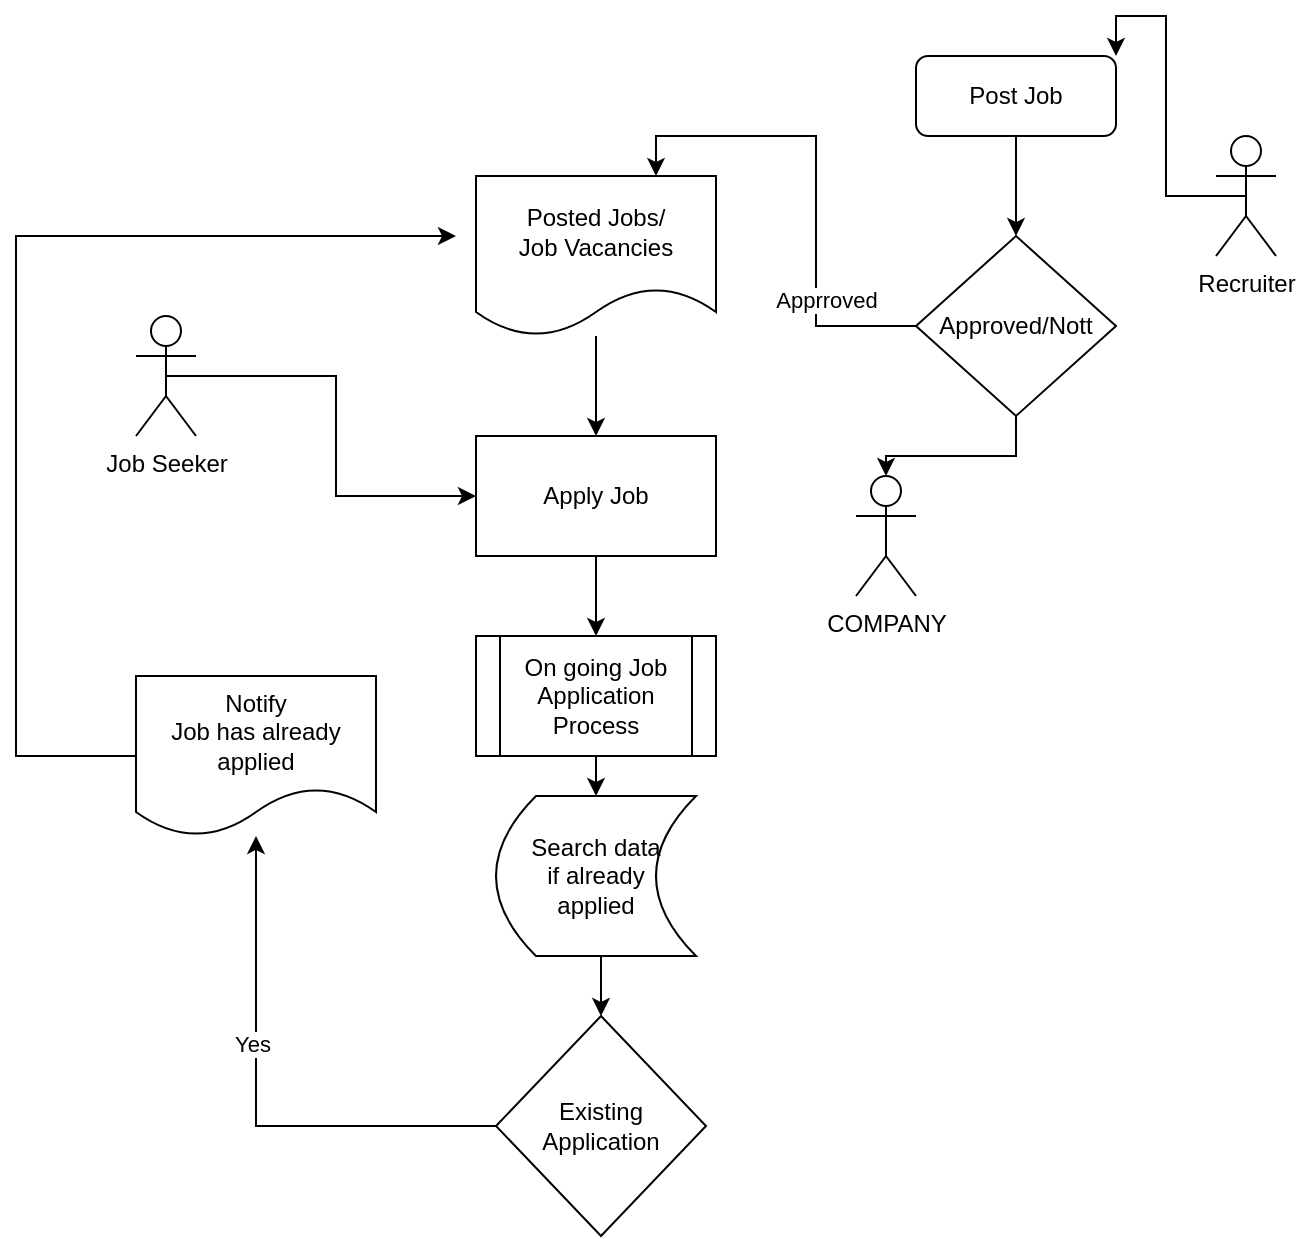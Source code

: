 <mxfile version="20.0.1" type="github">
  <diagram id="wbalTtKaecm9-t2Rqd4S" name="Page-1">
    <mxGraphModel dx="1157" dy="643" grid="1" gridSize="10" guides="1" tooltips="1" connect="1" arrows="1" fold="1" page="1" pageScale="1" pageWidth="850" pageHeight="1100" math="0" shadow="0">
      <root>
        <mxCell id="0" />
        <mxCell id="1" parent="0" />
        <mxCell id="kv7pUbfJyixGY9zZDfro-27" value="" style="edgeStyle=orthogonalEdgeStyle;rounded=0;orthogonalLoop=1;jettySize=auto;html=1;" edge="1" parent="1" source="kv7pUbfJyixGY9zZDfro-1" target="kv7pUbfJyixGY9zZDfro-24">
          <mxGeometry relative="1" as="geometry" />
        </mxCell>
        <mxCell id="kv7pUbfJyixGY9zZDfro-1" value="Apply Job" style="rounded=0;whiteSpace=wrap;html=1;" vertex="1" parent="1">
          <mxGeometry x="320" y="480" width="120" height="60" as="geometry" />
        </mxCell>
        <mxCell id="kv7pUbfJyixGY9zZDfro-17" value="" style="edgeStyle=orthogonalEdgeStyle;rounded=0;orthogonalLoop=1;jettySize=auto;html=1;" edge="1" parent="1" source="kv7pUbfJyixGY9zZDfro-3" target="kv7pUbfJyixGY9zZDfro-15">
          <mxGeometry relative="1" as="geometry" />
        </mxCell>
        <mxCell id="kv7pUbfJyixGY9zZDfro-3" value="Post Job" style="rounded=1;whiteSpace=wrap;html=1;" vertex="1" parent="1">
          <mxGeometry x="540" y="290" width="100" height="40" as="geometry" />
        </mxCell>
        <mxCell id="kv7pUbfJyixGY9zZDfro-10" style="edgeStyle=orthogonalEdgeStyle;rounded=0;orthogonalLoop=1;jettySize=auto;html=1;exitX=0.5;exitY=0.5;exitDx=0;exitDy=0;exitPerimeter=0;" edge="1" parent="1" source="kv7pUbfJyixGY9zZDfro-5" target="kv7pUbfJyixGY9zZDfro-1">
          <mxGeometry relative="1" as="geometry">
            <mxPoint x="255" y="530" as="targetPoint" />
          </mxGeometry>
        </mxCell>
        <mxCell id="kv7pUbfJyixGY9zZDfro-5" value="Job Seeker" style="shape=umlActor;verticalLabelPosition=bottom;verticalAlign=top;html=1;outlineConnect=0;" vertex="1" parent="1">
          <mxGeometry x="150" y="420" width="30" height="60" as="geometry" />
        </mxCell>
        <mxCell id="kv7pUbfJyixGY9zZDfro-12" value="" style="edgeStyle=orthogonalEdgeStyle;rounded=0;orthogonalLoop=1;jettySize=auto;html=1;" edge="1" parent="1" source="kv7pUbfJyixGY9zZDfro-11" target="kv7pUbfJyixGY9zZDfro-1">
          <mxGeometry relative="1" as="geometry" />
        </mxCell>
        <mxCell id="kv7pUbfJyixGY9zZDfro-11" value="Posted Jobs/&lt;br&gt;Job Vacancies" style="shape=document;whiteSpace=wrap;html=1;boundedLbl=1;" vertex="1" parent="1">
          <mxGeometry x="320" y="350" width="120" height="80" as="geometry" />
        </mxCell>
        <mxCell id="kv7pUbfJyixGY9zZDfro-14" style="edgeStyle=orthogonalEdgeStyle;rounded=0;orthogonalLoop=1;jettySize=auto;html=1;exitX=0.5;exitY=0.5;exitDx=0;exitDy=0;exitPerimeter=0;entryX=1;entryY=0;entryDx=0;entryDy=0;" edge="1" parent="1" source="kv7pUbfJyixGY9zZDfro-13" target="kv7pUbfJyixGY9zZDfro-3">
          <mxGeometry relative="1" as="geometry">
            <mxPoint x="620" y="330" as="targetPoint" />
          </mxGeometry>
        </mxCell>
        <mxCell id="kv7pUbfJyixGY9zZDfro-13" value="Recruiter" style="shape=umlActor;verticalLabelPosition=bottom;verticalAlign=top;html=1;outlineConnect=0;" vertex="1" parent="1">
          <mxGeometry x="690" y="330" width="30" height="60" as="geometry" />
        </mxCell>
        <mxCell id="kv7pUbfJyixGY9zZDfro-21" style="edgeStyle=orthogonalEdgeStyle;rounded=0;orthogonalLoop=1;jettySize=auto;html=1;" edge="1" parent="1" source="kv7pUbfJyixGY9zZDfro-15" target="kv7pUbfJyixGY9zZDfro-20">
          <mxGeometry relative="1" as="geometry" />
        </mxCell>
        <mxCell id="kv7pUbfJyixGY9zZDfro-22" style="edgeStyle=orthogonalEdgeStyle;rounded=0;orthogonalLoop=1;jettySize=auto;html=1;exitX=0;exitY=0.5;exitDx=0;exitDy=0;entryX=0.75;entryY=0;entryDx=0;entryDy=0;" edge="1" parent="1" source="kv7pUbfJyixGY9zZDfro-15" target="kv7pUbfJyixGY9zZDfro-11">
          <mxGeometry relative="1" as="geometry" />
        </mxCell>
        <mxCell id="kv7pUbfJyixGY9zZDfro-23" value="Apprroved" style="edgeLabel;html=1;align=center;verticalAlign=middle;resizable=0;points=[];" vertex="1" connectable="0" parent="kv7pUbfJyixGY9zZDfro-22">
          <mxGeometry x="-0.494" y="-5" relative="1" as="geometry">
            <mxPoint y="-1" as="offset" />
          </mxGeometry>
        </mxCell>
        <mxCell id="kv7pUbfJyixGY9zZDfro-15" value="Approved/Nott" style="rhombus;whiteSpace=wrap;html=1;" vertex="1" parent="1">
          <mxGeometry x="540" y="380" width="100" height="90" as="geometry" />
        </mxCell>
        <mxCell id="kv7pUbfJyixGY9zZDfro-20" value="COMPANY&lt;br&gt;" style="shape=umlActor;verticalLabelPosition=bottom;verticalAlign=top;html=1;outlineConnect=0;" vertex="1" parent="1">
          <mxGeometry x="510" y="500" width="30" height="60" as="geometry" />
        </mxCell>
        <mxCell id="kv7pUbfJyixGY9zZDfro-29" style="edgeStyle=orthogonalEdgeStyle;rounded=0;orthogonalLoop=1;jettySize=auto;html=1;exitX=0.5;exitY=1;exitDx=0;exitDy=0;entryX=0.5;entryY=0;entryDx=0;entryDy=0;" edge="1" parent="1" source="kv7pUbfJyixGY9zZDfro-24" target="kv7pUbfJyixGY9zZDfro-28">
          <mxGeometry relative="1" as="geometry" />
        </mxCell>
        <mxCell id="kv7pUbfJyixGY9zZDfro-24" value="On going Job Application Process" style="shape=process;whiteSpace=wrap;html=1;backgroundOutline=1;" vertex="1" parent="1">
          <mxGeometry x="320" y="580" width="120" height="60" as="geometry" />
        </mxCell>
        <mxCell id="kv7pUbfJyixGY9zZDfro-32" style="edgeStyle=orthogonalEdgeStyle;rounded=0;orthogonalLoop=1;jettySize=auto;html=1;exitX=0.5;exitY=1;exitDx=0;exitDy=0;entryX=0.5;entryY=0;entryDx=0;entryDy=0;" edge="1" parent="1" source="kv7pUbfJyixGY9zZDfro-28" target="kv7pUbfJyixGY9zZDfro-31">
          <mxGeometry relative="1" as="geometry" />
        </mxCell>
        <mxCell id="kv7pUbfJyixGY9zZDfro-28" value="Search data&lt;br&gt;if already&lt;br&gt;applied" style="shape=dataStorage;whiteSpace=wrap;html=1;fixedSize=1;" vertex="1" parent="1">
          <mxGeometry x="330" y="660" width="100" height="80" as="geometry" />
        </mxCell>
        <mxCell id="kv7pUbfJyixGY9zZDfro-37" style="edgeStyle=orthogonalEdgeStyle;rounded=0;orthogonalLoop=1;jettySize=auto;html=1;exitX=0;exitY=0.5;exitDx=0;exitDy=0;" edge="1" parent="1" source="kv7pUbfJyixGY9zZDfro-31" target="kv7pUbfJyixGY9zZDfro-36">
          <mxGeometry relative="1" as="geometry" />
        </mxCell>
        <mxCell id="kv7pUbfJyixGY9zZDfro-38" value="Yes" style="edgeLabel;html=1;align=center;verticalAlign=middle;resizable=0;points=[];" vertex="1" connectable="0" parent="kv7pUbfJyixGY9zZDfro-37">
          <mxGeometry x="0.217" y="2" relative="1" as="geometry">
            <mxPoint as="offset" />
          </mxGeometry>
        </mxCell>
        <mxCell id="kv7pUbfJyixGY9zZDfro-31" value="Existing Application" style="rhombus;whiteSpace=wrap;html=1;" vertex="1" parent="1">
          <mxGeometry x="330" y="770" width="105" height="110" as="geometry" />
        </mxCell>
        <mxCell id="kv7pUbfJyixGY9zZDfro-39" style="edgeStyle=orthogonalEdgeStyle;rounded=0;orthogonalLoop=1;jettySize=auto;html=1;" edge="1" parent="1" source="kv7pUbfJyixGY9zZDfro-36">
          <mxGeometry relative="1" as="geometry">
            <mxPoint x="310" y="380" as="targetPoint" />
            <Array as="points">
              <mxPoint x="90" y="640" />
              <mxPoint x="90" y="380" />
            </Array>
          </mxGeometry>
        </mxCell>
        <mxCell id="kv7pUbfJyixGY9zZDfro-36" value="Notify&lt;br&gt;Job has already applied" style="shape=document;whiteSpace=wrap;html=1;boundedLbl=1;" vertex="1" parent="1">
          <mxGeometry x="150" y="600" width="120" height="80" as="geometry" />
        </mxCell>
      </root>
    </mxGraphModel>
  </diagram>
</mxfile>

